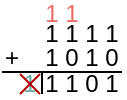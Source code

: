 <mxfile version="20.8.16" type="device"><diagram name="Page-1" id="uy3qhvZgfXMnSvaOnnbu"><mxGraphModel dx="223" dy="134" grid="1" gridSize="10" guides="1" tooltips="1" connect="1" arrows="1" fold="1" page="1" pageScale="1" pageWidth="850" pageHeight="1100" math="0" shadow="0"><root><mxCell id="0"/><mxCell id="1" parent="0"/><mxCell id="Did8BUIxOwOYR8EHeQ1T-5" value="1" style="text;html=1;strokeColor=none;fillColor=none;align=center;verticalAlign=middle;whiteSpace=wrap;rounded=0;" vertex="1" parent="1"><mxGeometry x="300" y="360" width="10" height="10" as="geometry"/></mxCell><mxCell id="Did8BUIxOwOYR8EHeQ1T-6" value="1" style="text;html=1;strokeColor=none;fillColor=none;align=center;verticalAlign=middle;whiteSpace=wrap;rounded=0;" vertex="1" parent="1"><mxGeometry x="310" y="360" width="10" height="10" as="geometry"/></mxCell><mxCell id="Did8BUIxOwOYR8EHeQ1T-7" value="1" style="text;html=1;strokeColor=none;fillColor=none;align=center;verticalAlign=middle;whiteSpace=wrap;rounded=0;" vertex="1" parent="1"><mxGeometry x="320" y="360" width="10" height="10" as="geometry"/></mxCell><mxCell id="Did8BUIxOwOYR8EHeQ1T-8" value="1" style="text;html=1;strokeColor=none;fillColor=none;align=center;verticalAlign=middle;whiteSpace=wrap;rounded=0;" vertex="1" parent="1"><mxGeometry x="330" y="360" width="10" height="10" as="geometry"/></mxCell><mxCell id="Did8BUIxOwOYR8EHeQ1T-9" value="0" style="text;html=1;strokeColor=none;fillColor=none;align=center;verticalAlign=middle;whiteSpace=wrap;rounded=0;" vertex="1" parent="1"><mxGeometry x="330" y="372" width="10" height="10" as="geometry"/></mxCell><mxCell id="Did8BUIxOwOYR8EHeQ1T-10" value="1" style="text;html=1;strokeColor=none;fillColor=none;align=center;verticalAlign=middle;whiteSpace=wrap;rounded=0;" vertex="1" parent="1"><mxGeometry x="320" y="372" width="10" height="10" as="geometry"/></mxCell><mxCell id="Did8BUIxOwOYR8EHeQ1T-11" value="0" style="text;html=1;strokeColor=none;fillColor=none;align=center;verticalAlign=middle;whiteSpace=wrap;rounded=0;" vertex="1" parent="1"><mxGeometry x="310" y="372" width="10" height="10" as="geometry"/></mxCell><mxCell id="Did8BUIxOwOYR8EHeQ1T-12" value="1" style="text;html=1;strokeColor=none;fillColor=none;align=center;verticalAlign=middle;whiteSpace=wrap;rounded=0;" vertex="1" parent="1"><mxGeometry x="300" y="372" width="10" height="10" as="geometry"/></mxCell><mxCell id="Did8BUIxOwOYR8EHeQ1T-17" value="1" style="text;html=1;strokeColor=none;fillColor=none;align=center;verticalAlign=middle;whiteSpace=wrap;rounded=0;" vertex="1" parent="1"><mxGeometry x="330" y="385" width="10" height="10" as="geometry"/></mxCell><mxCell id="Did8BUIxOwOYR8EHeQ1T-18" value="0" style="text;html=1;strokeColor=none;fillColor=none;align=center;verticalAlign=middle;whiteSpace=wrap;rounded=0;" vertex="1" parent="1"><mxGeometry x="320" y="385" width="10" height="10" as="geometry"/></mxCell><mxCell id="Did8BUIxOwOYR8EHeQ1T-19" value="1" style="text;html=1;strokeColor=none;fillColor=none;align=center;verticalAlign=middle;whiteSpace=wrap;rounded=0;" vertex="1" parent="1"><mxGeometry x="310" y="385" width="10" height="10" as="geometry"/></mxCell><mxCell id="Did8BUIxOwOYR8EHeQ1T-20" value="1" style="text;html=1;strokeColor=none;fillColor=none;align=center;verticalAlign=middle;whiteSpace=wrap;rounded=0;" vertex="1" parent="1"><mxGeometry x="300" y="385" width="10" height="10" as="geometry"/></mxCell><mxCell id="Did8BUIxOwOYR8EHeQ1T-21" value="" style="endArrow=none;html=1;rounded=0;entryX=1;entryY=0;entryDx=0;entryDy=0;" edge="1" parent="1"><mxGeometry width="50" height="50" relative="1" as="geometry"><mxPoint x="280" y="384" as="sourcePoint"/><mxPoint x="340" y="384.0" as="targetPoint"/></mxGeometry></mxCell><mxCell id="Did8BUIxOwOYR8EHeQ1T-22" value="+" style="text;html=1;strokeColor=none;fillColor=none;align=center;verticalAlign=middle;whiteSpace=wrap;rounded=0;" vertex="1" parent="1"><mxGeometry x="280" y="372" width="10" height="10" as="geometry"/></mxCell><mxCell id="Did8BUIxOwOYR8EHeQ1T-23" value="1" style="text;html=1;strokeColor=none;fillColor=none;align=center;verticalAlign=middle;whiteSpace=wrap;rounded=0;fontColor=#EA6B66;" vertex="1" parent="1"><mxGeometry x="300" y="350" width="10" height="10" as="geometry"/></mxCell><mxCell id="Did8BUIxOwOYR8EHeQ1T-24" value="1" style="text;html=1;strokeColor=none;fillColor=none;align=center;verticalAlign=middle;whiteSpace=wrap;rounded=0;fontColor=#EA6B66;" vertex="1" parent="1"><mxGeometry x="310" y="350" width="10" height="10" as="geometry"/></mxCell><mxCell id="Did8BUIxOwOYR8EHeQ1T-27" value="1" style="text;html=1;strokeColor=none;fillColor=none;align=center;verticalAlign=middle;whiteSpace=wrap;rounded=0;fontColor=#67AB9F;" vertex="1" parent="1"><mxGeometry x="289" y="385" width="10" height="10" as="geometry"/></mxCell><mxCell id="Did8BUIxOwOYR8EHeQ1T-28" value="" style="endArrow=none;html=1;rounded=0;fontColor=#EA6B66;entryX=1;entryY=0;entryDx=0;entryDy=0;exitX=1;exitY=1;exitDx=0;exitDy=0;" edge="1" parent="1"><mxGeometry width="50" height="50" relative="1" as="geometry"><mxPoint x="300" y="395" as="sourcePoint"/><mxPoint x="300" y="385" as="targetPoint"/><Array as="points"><mxPoint x="300" y="390"/></Array></mxGeometry></mxCell><mxCell id="Did8BUIxOwOYR8EHeQ1T-29" value="" style="endArrow=none;html=1;rounded=0;fontColor=#EA6B66;entryX=1;entryY=0;entryDx=0;entryDy=0;" edge="1" parent="1"><mxGeometry width="50" height="50" relative="1" as="geometry"><mxPoint x="300" y="389" as="sourcePoint"/><mxPoint x="300" y="384" as="targetPoint"/><Array as="points"/></mxGeometry></mxCell><mxCell id="Did8BUIxOwOYR8EHeQ1T-30" value="" style="endArrow=none;html=1;rounded=0;fontColor=#990000;entryX=1;entryY=0;entryDx=0;entryDy=0;exitX=0;exitY=1;exitDx=0;exitDy=0;fillColor=#e51400;strokeColor=#B20000;" edge="1" parent="1" source="Did8BUIxOwOYR8EHeQ1T-27" target="Did8BUIxOwOYR8EHeQ1T-27"><mxGeometry width="50" height="50" relative="1" as="geometry"><mxPoint x="249" y="450" as="sourcePoint"/><mxPoint x="299" y="400" as="targetPoint"/></mxGeometry></mxCell><mxCell id="Did8BUIxOwOYR8EHeQ1T-31" value="" style="endArrow=none;html=1;rounded=0;fontColor=#990000;exitX=0;exitY=0;exitDx=0;exitDy=0;entryX=1;entryY=1;entryDx=0;entryDy=0;fillColor=#e51400;strokeColor=#B20000;" edge="1" parent="1" source="Did8BUIxOwOYR8EHeQ1T-27" target="Did8BUIxOwOYR8EHeQ1T-27"><mxGeometry width="50" height="50" relative="1" as="geometry"><mxPoint x="279" y="410" as="sourcePoint"/><mxPoint x="329" y="360" as="targetPoint"/></mxGeometry></mxCell></root></mxGraphModel></diagram></mxfile>